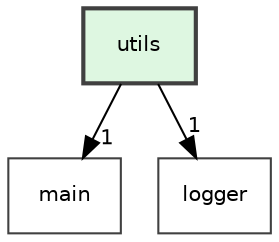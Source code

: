 digraph "utils"
{
 // INTERACTIVE_SVG=YES
 // LATEX_PDF_SIZE
  edge [fontname="Helvetica",fontsize="10",labelfontname="Helvetica",labelfontsize="10"];
  node [fontname="Helvetica",fontsize="10",shape=record];
  compound=true
  dir_cbdb8362360e11eafe2fa3bc74cf0ffd [shape=box, label="utils", style="filled,bold,", fillcolor="#def7e1", color="grey25", URL="dir_cbdb8362360e11eafe2fa3bc74cf0ffd.html"];
  dir_5c982d53a68cdbcd421152b4020263a9 [shape=box, label="main", style="", fillcolor="#def7e1", color="grey25", URL="dir_5c982d53a68cdbcd421152b4020263a9.html"];
  dir_e546037d539dab48998ac54ab76cb525 [shape=box, label="logger", style="", fillcolor="#def7e1", color="grey25", URL="dir_e546037d539dab48998ac54ab76cb525.html"];
  dir_cbdb8362360e11eafe2fa3bc74cf0ffd->dir_5c982d53a68cdbcd421152b4020263a9 [headlabel="1", labeldistance=1.5 headhref="dir_000015_000009.html"];
  dir_cbdb8362360e11eafe2fa3bc74cf0ffd->dir_e546037d539dab48998ac54ab76cb525 [headlabel="1", labeldistance=1.5 headhref="dir_000015_000005.html"];
}
